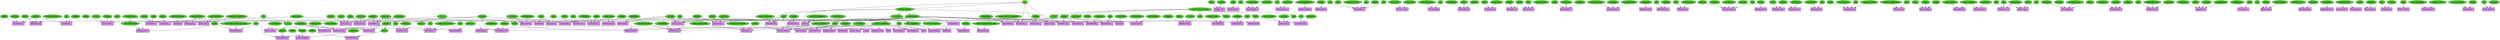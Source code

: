 digraph bookmarks {
latex [shape=ellipse label="latex" style=filled fillcolor="0.3 0.8 0.8" fontname="bold"];
159 [shape=box label="JelteF/PyLaTeX" URL="https://github.com/JelteF/PyLaTeX/tree/master" style=filled fillcolor="0.8 0.4 0.9"];
latex -> 159;
447 [shape=box label="LaTeX Resume..." URL="https://latexresu.me/" style=filled fillcolor="0.8 0.4 0.9"];
latex -> 447;
python [shape=ellipse label="python" style=filled fillcolor="0.3 0.8 0.8" fontname="bold"];
python -> 159;
245 [shape=box label="A Dramatic T..." URL="https://dansaber.wordpress.com/2016/10/02/a-dramatic-tour-through-pythons-data-visualization-landscape-including-ggplot-and-altair/" style=filled fillcolor="0.8 0.4 0.9"];
python -> 245;
373 [shape=box label="How to recov..." URL="https://gist.github.com/simonw/8aa492e59265c1a021f5c5618f9e6b12" style=filled fillcolor="0.8 0.4 0.9"];
python -> 373;
426 [shape=box label="Data Science..." URL="https://medium.com/@RobSm/data-science-deep-learning-in-python-614c1be26bbf" style=filled fillcolor="0.8 0.4 0.9"];
python -> 426;
429 [shape=box label="Machine Lear..." URL="https://www.springboard.com/learning-paths/machine-learning-python/" style=filled fillcolor="0.8 0.4 0.9"];
python -> 429;
1271 [shape=box label="Exploring Se..." URL="https://blog.codeship.com/exploring-security-metrics-and-error-handling-with-grpc-in-python/" style=filled fillcolor="0.8 0.4 0.9"];
python -> 1271;
filter [shape=ellipse label="filter" style=filled fillcolor="0.3 0.8 0.8" fontname="bold"];
196 [shape=box label="GitHub - rla..." URL="https://github.com/rlabbe/Kalman-and-Bayesian-Filters-in-Python" style=filled fillcolor="0.8 0.4 0.9"];
filter -> 196;
kalman [shape=ellipse label="kalman" style=filled fillcolor="0.3 0.8 0.8" fontname="bold"];
kalman -> 196;
deep_learning [shape=ellipse label="deep learning" style=filled fillcolor="0.3 0.8 0.8" fontname="bold"];
201 [shape=box label="OpenFace" URL="https://cmusatyalab.github.io/openface/" style=filled fillcolor="0.8 0.4 0.9"];
deep_learning -> 201;
303 [shape=box label="Universe" URL="https://openai.com/blog/universe/" style=filled fillcolor="0.8 0.4 0.9"];
deep_learning -> 303;
344 [shape=box label="cs231n/cs231..." URL="https://github.com/cs231n/cs231n.github.io" style=filled fillcolor="0.8 0.4 0.9"];
deep_learning -> 344;
354 [shape=box label="Yes you shou..." URL="https://medium.com/@karpathy/yes-you-should-understand-backprop-e2f06eab496b#.9o1sge5qt" style=filled fillcolor="0.8 0.4 0.9"];
deep_learning -> 354;
369 [shape=box label="mozilla/Deep..." URL="https://github.com/mozilla/DeepSpeech/" style=filled fillcolor="0.8 0.4 0.9"];
deep_learning -> 369;
deep_learning -> 426;
deep_learning -> 429;
547 [shape=box label="ConvNetJS de..." URL="http://cs.stanford.edu/people/karpathy/convnetjs/demo/classify2d.html" style=filled fillcolor="0.8 0.4 0.9"];
deep_learning -> 547;
556 [shape=box label="Which GPU(s)..." URL="http://timdettmers.com/2017/04/09/which-gpu-for-deep-learning/" style=filled fillcolor="0.8 0.4 0.9"];
deep_learning -> 556;
647 [shape=box label="Index | Adri..." URL="https://www.adrianbulat.com/" style=filled fillcolor="0.8 0.4 0.9"];
deep_learning -> 647;
949 [shape=box label="sachinruk/de..." URL="https://github.com/sachinruk/deepschool.io" style=filled fillcolor="0.8 0.4 0.9"];
deep_learning -> 949;
1041 [shape=box label="A Neural Net..." URL="http://playground.tensorflow.org/#activation=relu&batchSize=10&dataset=spiral&regDataset=reg-plane&learningRate=0.03&regularizationRate=0&noise=0&networkShape=4,4,4,4,4,2&seed=0.08911&showTestData=false&discretize=false&percTrainData=50&x=true&y=true&xTimesY=false&xSquared=false&ySquared=false&cosX=false&sinX=false&cosY=false&sinY=false&collectStats=false&problem=classification&initZero=false&hideText=false" style=filled fillcolor="0.8 0.4 0.9"];
deep_learning -> 1041;
1266 [shape=box label="RI Seminar: ..." URL="https://www.youtube.com/watch?v=D-o6c9ti9RE&feature=youtu.be" style=filled fillcolor="0.8 0.4 0.9"];
deep_learning -> 1266;
1306 [shape=box label="Lessons from..." URL="http://www.argmin.net/2018/01/25/optics/" style=filled fillcolor="0.8 0.4 0.9"];
deep_learning -> 1306;
1315 [shape=box label="Deeplab Imag..." URL="https://sthalles.github.io/deep_segmentation_network/" style=filled fillcolor="0.8 0.4 0.9"];
deep_learning -> 1315;
1320 [shape=box label="http://parrt..." URL="http://parrt.cs.usfca.edu/doc/matrix-calculus/index.html" style=filled fillcolor="0.8 0.4 0.9"];
deep_learning -> 1320;
2226 [shape=box label="The Building..." URL="https://distill.pub/2018/building-blocks/" style=filled fillcolor="0.8 0.4 0.9"];
deep_learning -> 2226;
face_recognition [shape=ellipse label="face recognition" style=filled fillcolor="0.3 0.8 0.8" fontname="bold"];
face_recognition -> 201;
545 [shape=box label="Regressing R..." URL="http://www.openu.ac.il/home/hassner/projects/CNN3DMM/" style=filled fillcolor="0.8 0.4 0.9"];
face_recognition -> 545;
speech_recognition [shape=ellipse label="speech recognition" style=filled fillcolor="0.3 0.8 0.8" fontname="bold"];
213 [shape=box label="Vaani -- Moz..." URL="http://vaani.io/blog.html" style=filled fillcolor="0.8 0.4 0.9"];
speech_recognition -> 213;
speech_recognition -> 213;
218 [shape=box label="Kaldi" URL="https://github.com/kaldi-asr" style=filled fillcolor="0.8 0.4 0.9"];
speech_recognition -> 218;
220 [shape=box label="Lucida" URL="http://lucida.ai/" style=filled fillcolor="0.8 0.4 0.9"];
speech_recognition -> 220;
222 [shape=box label="OpenSTT | An..." URL="https://openstt.org/" style=filled fillcolor="0.8 0.4 0.9"];
speech_recognition -> 222;
231 [shape=box label="Ask Slashdot..." URL="https://news.slashdot.org/story/16/09/25/1735245/ask-slashdot-whos-building-the-open-source-version-of-siri" style=filled fillcolor="0.8 0.4 0.9"];
speech_recognition -> 231;
233 [shape=box label="Bavieca.org" URL="http://www.bavieca.org/" style=filled fillcolor="0.8 0.4 0.9"];
speech_recognition -> 233;
261 [shape=box label="kendricktan/..." URL="https://github.com/kendricktan/laice" style=filled fillcolor="0.8 0.4 0.9"];
speech_recognition -> 261;
speech_recognition -> 369;
speech_recognition -> 369;
422 [shape=box label="Voice" URL="https://aiyprojects.withgoogle.com/voice/" style=filled fillcolor="0.8 0.4 0.9"];
speech_recognition -> 422;
994 [shape=box label="Speech recog..." URL="https://sites.google.com/site/dpovey/kaldi-lectures" style=filled fillcolor="0.8 0.4 0.9"];
speech_recognition -> 994;
1550 [shape=box label="TUTORIAL : H..." URL="https://discourse.mozilla.org/t/tutorial-how-i-trained-a-specific-french-model-to-control-my-robot/22830" style=filled fillcolor="0.8 0.4 0.9"];
speech_recognition -> 1550;
image_captionning [shape=ellipse label="image captionning" style=filled fillcolor="0.3 0.8 0.8" fontname="bold"];
224 [shape=box label="Research Blo..." URL="https://research.googleblog.com/2016/09/show-and-tell-image-captioning-open.html" style=filled fillcolor="0.8 0.4 0.9"];
image_captionning -> 224;
machine_learning [shape=ellipse label="machine learning" style=filled fillcolor="0.3 0.8 0.8" fontname="bold"];
machine_learning -> 224;
machine_learning -> 429;
anns [shape=ellipse label="anns" style=filled fillcolor="0.3 0.8 0.8" fontname="bold"];
anns -> 224;
336 [shape=box label="AI Makes 3D ..." URL="https://www.youtube.com/watch?v=HO1LYJb818Q" style=filled fillcolor="0.8 0.4 0.9"];
anns -> 336;
anns -> 344;
anns -> 354;
408 [shape=box label="Deep neural ..." URL="http://www.evolvingai.org/fooling" style=filled fillcolor="0.8 0.4 0.9"];
anns -> 408;
414 [shape=box label="Magic AI: th..." URL="http://www.theverge.com/2017/4/12/15271874/ai-adversarial-images-fooling-attacks-artificial-intelligence" style=filled fillcolor="0.8 0.4 0.9"];
anns -> 414;
418 [shape=box label="The Neural N..." URL="http://www.asimovinstitute.org/neural-network-zoo/" style=filled fillcolor="0.8 0.4 0.9"];
anns -> 418;
1136 [shape=box label="CS231n Convo..." URL="http://cs231n.github.io/convolutional-networks/" style=filled fillcolor="0.8 0.4 0.9"];
anns -> 1136;
1144 [shape=box label="Short histor..." URL="https://nicolovaligi.com/history-inception-deep-learning-architecture.html" style=filled fillcolor="0.8 0.4 0.9"];
anns -> 1144;
slam [shape=ellipse label="slam" style=filled fillcolor="0.3 0.8 0.8" fontname="bold"];
235 [shape=box label="googlecartog..." URL="https://github.com/googlecartographer/cartographer" style=filled fillcolor="0.8 0.4 0.9"];
slam -> 235;
glsl [shape=ellipse label="glsl" style=filled fillcolor="0.3 0.8 0.8" fontname="bold"];
238 [shape=box label="Raymarching ..." URL="http://flafla2.github.io/2016/10/01/raymarching.html" style=filled fillcolor="0.8 0.4 0.9"];
glsl -> 238;
raymarching [shape=ellipse label="raymarching" style=filled fillcolor="0.3 0.8 0.8" fontname="bold"];
raymarching -> 238;
raytracing [shape=ellipse label="raytracing" style=filled fillcolor="0.3 0.8 0.8" fontname="bold"];
raytracing -> 238;
graph_ [shape=ellipse label="graph " style=filled fillcolor="0.3 0.8 0.8" fontname="bold"];
graph_ -> 245;
plotting [shape=ellipse label="plotting" style=filled fillcolor="0.3 0.8 0.8" fontname="bold"];
plotting -> 245;
statistics [shape=ellipse label="statistics" style=filled fillcolor="0.3 0.8 0.8" fontname="bold"];
statistics -> 245;
1044 [shape=box label="thinkbayes.pdf" URL="http://www.greenteapress.com/thinkbayes/thinkbayes.pdf" style=filled fillcolor="0.8 0.4 0.9"];
statistics -> 1044;
1091 [shape=box label="Participant ..." URL="https://webgate.ec.europa.eu/dashboard/sense/app/e02e4fad-3333-421f-a12a-874ac2d9f0db/sheet/941d3afe-da24-4c2e-99eb-b7fcbd8529ee/state/analysis" style=filled fillcolor="0.8 0.4 0.9"];
statistics -> 1091;
_3d [shape=ellipse label=" 3d" style=filled fillcolor="0.3 0.8 0.8" fontname="bold"];
254 [shape=box label="VisualSFM : ..." URL="http://ccwu.me/vsfm/" style=filled fillcolor="0.8 0.4 0.9"];
_3d -> 254;
461 [shape=box label="SaschaWillem..." URL="https://github.com/SaschaWillems/Vulkan" style=filled fillcolor="0.8 0.4 0.9"];
_3d -> 461;
663 [shape=box label="Home · s-leg..." URL="https://github.com/s-leger/archipack/wiki" style=filled fillcolor="0.8 0.4 0.9"];
_3d -> 663;
photos [shape=ellipse label="photos" style=filled fillcolor="0.3 0.8 0.8" fontname="bold"];
photos -> 254;
reconstruction [shape=ellipse label="reconstruction" style=filled fillcolor="0.3 0.8 0.8" fontname="bold"];
reconstruction -> 254;
383 [shape=box label="mdfirman/vox..." URL="https://github.com/mdfirman/voxlets" style=filled fillcolor="0.8 0.4 0.9"];
reconstruction -> 383;
open_source [shape=ellipse label="open source" style=filled fillcolor="0.3 0.8 0.8" fontname="bold"];
open_source -> 261;
1165 [shape=box label="glimpse-proj..." URL="https://github.com/glimpse-project/glimpse" style=filled fillcolor="0.8 0.4 0.9"];
open_source -> 1165;
c_to_rust [shape=ellipse label="c to rust" style=filled fillcolor="0.3 0.8 0.8" fontname="bold"];
265 [shape=box label="Federico Men..." URL="https://people.gnome.org/~federico/news-2016-10.html#28" style=filled fillcolor="0.8 0.4 0.9"];
c_to_rust -> 265;
examples [shape=ellipse label="examples" style=filled fillcolor="0.3 0.8 0.8" fontname="bold"];
examples -> 265;
gnome [shape=ellipse label="gnome" style=filled fillcolor="0.3 0.8 0.8" fontname="bold"];
gnome -> 265;
rust [shape=ellipse label="rust" style=filled fillcolor="0.3 0.8 0.8" fontname="bold"];
rust -> 265;
bt [shape=ellipse label="bt" style=filled fillcolor="0.3 0.8 0.8" fontname="bold"];
274 [shape=box label="BTW Performa..." URL="http://www.speedtest.btwholesale.com/?" style=filled fillcolor="0.8 0.4 0.9"];
bt -> 274;
speed_test [shape=ellipse label="speed test" style=filled fillcolor="0.3 0.8 0.8" fontname="bold"];
speed_test -> 274;
algorithms [shape=ellipse label="algorithms" style=filled fillcolor="0.3 0.8 0.8" fontname="bold"];
279 [shape=box label="Jeff Erickso..." URL="http://jeffe.cs.illinois.edu/teaching/algorithms/" style=filled fillcolor="0.8 0.4 0.9"];
algorithms -> 279;
teaching [shape=ellipse label="teaching" style=filled fillcolor="0.3 0.8 0.8" fontname="bold"];
teaching -> 279;
teaching -> 344;
teaching -> 344;
teaching -> 994;
teaching -> 1136;
path_simplification [shape=ellipse label="path simplification" style=filled fillcolor="0.3 0.8 0.8" fontname="bold"];
284 [shape=box label="Ramer–Dougla..." URL="https://en.wikipedia.org/wiki/Ramer%E2%80%93Douglas%E2%80%93Peucker_algorithm" style=filled fillcolor="0.8 0.4 0.9"];
path_simplification -> 284;
phising [shape=ellipse label="phising" style=filled fillcolor="0.3 0.8 0.8" fontname="bold"];
288 [shape=box label="Getting Phis..." URL="http://blog.greggman.com/blog/getting-phished/#more-3076" style=filled fillcolor="0.8 0.4 0.9"];
phising -> 288;
_3d_tracking [shape=ellipse label=" 3d tracking" style=filled fillcolor="0.3 0.8 0.8" fontname="bold"];
291 [shape=box label="Choi: RGB-D ..." URL="https://scholar.google.com/scholar?as_ylo=2015&hl=fr&as_sdt=2005&sciodt=0,5&cites=16760871610422297851&scipsc=" style=filled fillcolor="0.8 0.4 0.9"];
_3d_tracking -> 291;
object_recognition [shape=ellipse label="object recognition" style=filled fillcolor="0.3 0.8 0.8" fontname="bold"];
object_recognition -> 291;
object_recognition -> 336;
1274 [shape=box label="Interactive ..." URL="http://ieeexplore.ieee.org/abstract/document/8007233/" style=filled fillcolor="0.8 0.4 0.9"];
object_recognition -> 1274;
design [shape=ellipse label="design" style=filled fillcolor="0.3 0.8 0.8" fontname="bold"];
296 [shape=box label="OpenGL Rende..." URL="https://nlguillemot.wordpress.com/2016/11/18/opengl-renderer-design/" style=filled fillcolor="0.8 0.4 0.9"];
design -> 296;
opengl [shape=ellipse label="opengl" style=filled fillcolor="0.3 0.8 0.8" fontname="bold"];
opengl -> 296;
rendering [shape=ellipse label="rendering" style=filled fillcolor="0.3 0.8 0.8" fontname="bold"];
rendering -> 296;
artificial_intelligence [shape=ellipse label="artificial intelligence" style=filled fillcolor="0.3 0.8 0.8" fontname="bold"];
artificial_intelligence -> 303;
crowd_sourced [shape=ellipse label="crowd sourced" style=filled fillcolor="0.3 0.8 0.8" fontname="bold"];
crowd_sourced -> 303;
ai [shape=ellipse label="ai" style=filled fillcolor="0.3 0.8 0.8" fontname="bold"];
ai -> 303;
ai -> 408;
ai -> 414;
ai -> 1266;
and [shape=ellipse label="and" style=filled fillcolor="0.3 0.8 0.8" fontname="bold"];
312 [shape=box label="Inside the 7..." URL="http://www.righto.com/2017/01/die-photos-and-reverse-engineering.html" style=filled fillcolor="0.8 0.4 0.9"];
and -> 312;
gates [shape=ellipse label="gates" style=filled fillcolor="0.3 0.8 0.8" fontname="bold"];
gates -> 312;
integrated_circuit [shape=ellipse label="integrated circuit" style=filled fillcolor="0.3 0.8 0.8" fontname="bold"];
integrated_circuit -> 312;
nor [shape=ellipse label="nor" style=filled fillcolor="0.3 0.8 0.8" fontname="bold"];
nor -> 312;
silicon [shape=ellipse label="silicon" style=filled fillcolor="0.3 0.8 0.8" fontname="bold"];
silicon -> 312;
xor [shape=ellipse label="xor" style=filled fillcolor="0.3 0.8 0.8" fontname="bold"];
xor -> 312;
Heriot_Watt [shape=ellipse label="Heriot Watt" style=filled fillcolor="0.3 0.8 0.8" fontname="bold"];
326 [shape=box label="Faculty — Ro..." URL="http://www.macs.hw.ac.uk/RoboticsLab/about-us/faculty" style=filled fillcolor="0.8 0.4 0.9"];
Heriot_Watt -> 326;
robotics_lab [shape=ellipse label="robotics lab" style=filled fillcolor="0.3 0.8 0.8" fontname="bold"];
robotics_lab -> 326;
operating_system [shape=ellipse label="operating system" style=filled fillcolor="0.3 0.8 0.8" fontname="bold"];
331 [shape=box label="os01 by tuhdo" URL="https://tuhdo.github.io/os01/" style=filled fillcolor="0.8 0.4 0.9"];
operating_system -> 331;
os [shape=ellipse label="os" style=filled fillcolor="0.3 0.8 0.8" fontname="bold"];
os -> 331;
_3d_modelling [shape=ellipse label=" 3d modelling" style=filled fillcolor="0.3 0.8 0.8" fontname="bold"];
_3d_modelling -> 336;
adversial_network [shape=ellipse label="adversial network" style=filled fillcolor="0.3 0.8 0.8" fontname="bold"];
adversial_network -> 336;
mit [shape=ellipse label="mit" style=filled fillcolor="0.3 0.8 0.8" fontname="bold"];
mit -> 344;
sigmoid [shape=ellipse label="sigmoid" style=filled fillcolor="0.3 0.8 0.8" fontname="bold"];
sigmoid -> 344;
sigmoid -> 354;
arctan [shape=ellipse label="arctan" style=filled fillcolor="0.3 0.8 0.8" fontname="bold"];
arctan -> 354;
saturation [shape=ellipse label="saturation" style=filled fillcolor="0.3 0.8 0.8" fontname="bold"];
saturation -> 354;
localization [shape=ellipse label="localization" style=filled fillcolor="0.3 0.8 0.8" fontname="bold"];
362 [shape=box label="Falsehoods P..." URL="http://www.kalzumeus.com/2010/06/17/falsehoods-programmers-believe-about-names/" style=filled fillcolor="0.8 0.4 0.9"];
localization -> 362;
names [shape=ellipse label="names" style=filled fillcolor="0.3 0.8 0.8" fontname="bold"];
names -> 362;
unicode [shape=ellipse label="unicode" style=filled fillcolor="0.3 0.8 0.8" fontname="bold"];
unicode -> 362;
debug [shape=ellipse label="debug" style=filled fillcolor="0.3 0.8 0.8" fontname="bold"];
debug -> 373;
recover [shape=ellipse label="recover" style=filled fillcolor="0.3 0.8 0.8" fontname="bold"];
recover -> 373;
running [shape=ellipse label="running" style=filled fillcolor="0.3 0.8 0.8" fontname="bold"];
running -> 373;
shell [shape=ellipse label="shell" style=filled fillcolor="0.3 0.8 0.8" fontname="bold"];
shell -> 373;
_3d_reconstruction [shape=ellipse label=" 3d reconstruction" style=filled fillcolor="0.3 0.8 0.8" fontname="bold"];
_3d_reconstruction -> 383;
voxel [shape=ellipse label="voxel" style=filled fillcolor="0.3 0.8 0.8" fontname="bold"];
voxel -> 383;
1252 [shape=box label="SteveMacensk..." URL="https://github.com/SteveMacenski/spatio_temporal_voxel_layer" style=filled fillcolor="0.8 0.4 0.9"];
voxel -> 1252;
clock [shape=ellipse label="clock" style=filled fillcolor="0.3 0.8 0.8" fontname="bold"];
389 [shape=box label="Conway life ..." URL="https://copy.sh/life/?gist=f3413564b1fa9c69f2bad4b0400b8090&step=512" style=filled fillcolor="0.8 0.4 0.9"];
clock -> 389;
game_of_life [shape=ellipse label="game of life" style=filled fillcolor="0.3 0.8 0.8" fontname="bold"];
game_of_life -> 389;
blender [shape=ellipse label="blender" style=filled fillcolor="0.3 0.8 0.8" fontname="bold"];
394 [shape=box label="Isometric 3D..." URL="https://www.blendernation.com/2017/03/20/isometric-3d-game-tiles-tutorial/" style=filled fillcolor="0.8 0.4 0.9"];
blender -> 394;
477 [shape=box label="Introduction..." URL="https://www.youtube.com/watch?list=PLLS6dnaeZi7Expkun_onVIsTkAKriyYLa&v=iYPeNHACn7o" style=filled fillcolor="0.8 0.4 0.9"];
blender -> 477;
blender -> 663;
1184 [shape=box label="blenderKeybo..." URL="http://www.mrdeyo.com/wp-content/uploads/2013/09/blenderKeyboardShortcuts.png" style=filled fillcolor="0.8 0.4 0.9"];
blender -> 1184;
1563 [shape=box label="Model and 3D..." URL="https://www.blendernation.com/?p=78680" style=filled fillcolor="0.8 0.4 0.9"];
blender -> 1563;
isometric [shape=ellipse label="isometric" style=filled fillcolor="0.3 0.8 0.8" fontname="bold"];
isometric -> 394;
npr [shape=ellipse label="npr" style=filled fillcolor="0.3 0.8 0.8" fontname="bold"];
npr -> 394;
tutorial [shape=ellipse label="tutorial" style=filled fillcolor="0.3 0.8 0.8" fontname="bold"];
tutorial -> 394;
tutorial -> 949;
983 [shape=box label="Linux device..." URL="https://linux-kernel-labs.github.io/" style=filled fillcolor="0.8 0.4 0.9"];
tutorial -> 983;
tutorial -> 1320;
tutorial -> 1550;
alcohol [shape=ellipse label="alcohol" style=filled fillcolor="0.3 0.8 0.8" fontname="bold"];
403 [shape=box label="Alcohol Is G..." URL="https://science.slashdot.org/story/17/03/24/156229/alcohol-is-good-for-your-heart----most-of-the-time" style=filled fillcolor="0.8 0.4 0.9"];
alcohol -> 403;
health [shape=ellipse label="health" style=filled fillcolor="0.3 0.8 0.8" fontname="bold"];
health -> 403;
1285 [shape=box label="'Ultra-proce..." URL="https://www.theguardian.com/science/2018/feb/02/ultra-processed-products-now-half-of-all-uk-family-food-purchases" style=filled fillcolor="0.8 0.4 0.9"];
health -> 1285;
fooling [shape=ellipse label="fooling" style=filled fillcolor="0.3 0.8 0.8" fontname="bold"];
fooling -> 408;
fooling -> 414;
typology [shape=ellipse label="typology" style=filled fillcolor="0.3 0.8 0.8" fontname="bold"];
typology -> 418;
DIY [shape=ellipse label="DIY" style=filled fillcolor="0.3 0.8 0.8" fontname="bold"];
DIY -> 422;
demo [shape=ellipse label="demo" style=filled fillcolor="0.3 0.8 0.8" fontname="bold"];
433 [shape=box label="How a 64k in..." URL="http://www.lofibucket.com/articles/64k_intro.html" style=filled fillcolor="0.8 0.4 0.9"];
demo -> 433;
demoscene [shape=ellipse label="demoscene" style=filled fillcolor="0.3 0.8 0.8" fontname="bold"];
demoscene -> 433;
making_of [shape=ellipse label="making of" style=filled fillcolor="0.3 0.8 0.8" fontname="bold"];
making_of -> 433;
article_generator [shape=ellipse label="article generator" style=filled fillcolor="0.3 0.8 0.8" fontname="bold"];
440 [shape=box label="Communicatio..." URL="http://www.elsewhere.org/journal/pomo/" style=filled fillcolor="0.8 0.4 0.9"];
article_generator -> 440;
generation [shape=ellipse label="generation" style=filled fillcolor="0.3 0.8 0.8" fontname="bold"];
generation -> 440;
postmodernism [shape=ellipse label="postmodernism" style=filled fillcolor="0.3 0.8 0.8" fontname="bold"];
postmodernism -> 440;
CV [shape=ellipse label="CV" style=filled fillcolor="0.3 0.8 0.8" fontname="bold"];
CV -> 447;
generator [shape=ellipse label="generator" style=filled fillcolor="0.3 0.8 0.8" fontname="bold"];
generator -> 447;
cpp [shape=ellipse label="cpp" style=filled fillcolor="0.3 0.8 0.8" fontname="bold"];
454 [shape=box label="Float or dou..." URL="http://www.ilikebigbits.com/blog/2017/6/1/float-or-double" style=filled fillcolor="0.8 0.4 0.9"];
cpp -> 454;
float_or_double [shape=ellipse label="float or double" style=filled fillcolor="0.3 0.8 0.8" fontname="bold"];
float_or_double -> 454;
precision [shape=ellipse label="precision" style=filled fillcolor="0.3 0.8 0.8" fontname="bold"];
precision -> 454;
demos [shape=ellipse label="demos" style=filled fillcolor="0.3 0.8 0.8" fontname="bold"];
demos -> 461;
1324 [shape=box label="30+ Must-See..." URL="http://www.creativeshrimp.com/30-blender-eevee-demos.html" style=filled fillcolor="0.8 0.4 0.9"];
demos -> 1324;
vulkan [shape=ellipse label="vulkan" style=filled fillcolor="0.3 0.8 0.8" fontname="bold"];
vulkan -> 461;
thingiverse [shape=ellipse label="thingiverse" style=filled fillcolor="0.3 0.8 0.8" fontname="bold"];
467 [shape=box label="Modular Cast..." URL="https://www.thingiverse.com/thing:1930665" style=filled fillcolor="0.8 0.4 0.9"];
thingiverse -> 467;
openni [shape=ellipse label="openni" style=filled fillcolor="0.3 0.8 0.8" fontname="bold"];
470 [shape=box label="3D skeleton-..." URL="http://www.sciencedirect.com/science/article/pii/S0031320315004392" style=filled fillcolor="0.8 0.4 0.9"];
openni -> 470;
rgbd [shape=ellipse label="rgbd" style=filled fillcolor="0.3 0.8 0.8" fontname="bold"];
rgbd -> 470;
skeleton_tracking [shape=ellipse label="skeleton tracking" style=filled fillcolor="0.3 0.8 0.8" fontname="bold"];
skeleton_tracking -> 470;
skeleton_tracking -> 1165;
1568 [shape=box label="DensePose" URL="http://densepose.org/" style=filled fillcolor="0.8 0.4 0.9"];
skeleton_tracking -> 1568;
video_editing [shape=ellipse label="video editing" style=filled fillcolor="0.3 0.8 0.8" fontname="bold"];
video_editing -> 477;
_3d_printing [shape=ellipse label=" 3d printing" style=filled fillcolor="0.3 0.8 0.8" fontname="bold"];
481 [shape=box label="RC Speed Tan..." URL="https://www.thingiverse.com/thing:2024364" style=filled fillcolor="0.8 0.4 0.9"];
_3d_printing -> 481;
1194 [shape=box label="Pen Plotter ..." URL="https://mattdesl.svbtle.com/pen-plotter-1" style=filled fillcolor="0.8 0.4 0.9"];
_3d_printing -> 1194;
_3d_printing -> 1563;
hri [shape=ellipse label="hri" style=filled fillcolor="0.3 0.8 0.8" fontname="bold"];
526 [shape=box label="SPILLIKIN on..." URL="https://vimeo.com/222759431" style=filled fillcolor="0.8 0.4 0.9"];
hri -> 526;
spillikin [shape=ellipse label="spillikin" style=filled fillcolor="0.3 0.8 0.8" fontname="bold"];
spillikin -> 526;
face [shape=ellipse label="face" style=filled fillcolor="0.3 0.8 0.8" fontname="bold"];
540 [shape=box label="Effective Fa..." URL="http://www.openu.ac.il/home/hassner/projects/frontalize/" style=filled fillcolor="0.8 0.4 0.9"];
face -> 540;
frontalization [shape=ellipse label="frontalization" style=filled fillcolor="0.3 0.8 0.8" fontname="bold"];
frontalization -> 540;
interactive [shape=ellipse label="interactive" style=filled fillcolor="0.3 0.8 0.8" fontname="bold"];
interactive -> 547;
1033 [shape=box label="Field Play" URL="https://anvaka.github.io/fieldplay/#?dt=0.01&fo=0.998&dp=0.009&cm=2&cx=-1.2268499999999998&cy=-0.3478&w=8.5397&h=8.5397&code=v.x%20%3D%20p.y%3B%0Av.y%20%3D%20sin%28p.y%29%3B%0A%20%20" style=filled fillcolor="0.8 0.4 0.9"];
interactive -> 1033;
javascript [shape=ellipse label="javascript" style=filled fillcolor="0.3 0.8 0.8" fontname="bold"];
javascript -> 547;
gpu [shape=ellipse label="gpu" style=filled fillcolor="0.3 0.8 0.8" fontname="bold"];
gpu -> 556;
gpu -> 1033;
nvidia [shape=ellipse label="nvidia" style=filled fillcolor="0.3 0.8 0.8" fontname="bold"];
nvidia -> 556;
analysis [shape=ellipse label="analysis" style=filled fillcolor="0.3 0.8 0.8" fontname="bold"];
565 [shape=box label="Why PS4 down..." URL="https://www.snellman.net/blog/archive/2017-08-19-slow-ps4-downloads/" style=filled fillcolor="0.8 0.4 0.9"];
analysis -> 565;
bandwith [shape=ellipse label="bandwith" style=filled fillcolor="0.3 0.8 0.8" fontname="bold"];
bandwith -> 565;
investigation [shape=ellipse label="investigation" style=filled fillcolor="0.3 0.8 0.8" fontname="bold"];
investigation -> 565;
network [shape=ellipse label="network" style=filled fillcolor="0.3 0.8 0.8" fontname="bold"];
network -> 565;
tcp [shape=ellipse label="tcp" style=filled fillcolor="0.3 0.8 0.8" fontname="bold"];
tcp -> 565;
brexit [shape=ellipse label="brexit" style=filled fillcolor="0.3 0.8 0.8" fontname="bold"];
582 [shape=box label="Négociations..." URL="http://www.voxeurop.eu/fr/2017/n-gociations-sur-le-brexit-5121320?xtor=RSS-9" style=filled fillcolor="0.8 0.4 0.9"];
brexit -> 582;
graphics [shape=ellipse label="graphics" style=filled fillcolor="0.3 0.8 0.8" fontname="bold"];
585 [shape=box label="BetterOS.org..." URL="http://betteros.org/tut/graphics1.php" style=filled fillcolor="0.8 0.4 0.9"];
graphics -> 585;
1122 [shape=box label="Psychology v..." URL="http://scattered-thoughts.net/blog/2017/12/11/psychology-vs-the-graphics-pipeline/" style=filled fillcolor="0.8 0.4 0.9"];
graphics -> 1122;
linux [shape=ellipse label="linux" style=filled fillcolor="0.3 0.8 0.8" fontname="bold"];
linux -> 585;
linux -> 983;
1223 [shape=box label="How to sleep..." URL="https://idea.popcount.org/2013-07-19-how-to-sleep-a-million-years/" style=filled fillcolor="0.8 0.4 0.9"];
linux -> 1223;
low_level [shape=ellipse label="low level" style=filled fillcolor="0.3 0.8 0.8" fontname="bold"];
low_level -> 585;
map [shape=ellipse label="map" style=filled fillcolor="0.3 0.8 0.8" fontname="bold"];
595 [shape=box label="How Far Can ..." URL="https://www.freemaptools.com/how-far-can-i-travel.htm" style=filled fillcolor="0.8 0.4 0.9"];
map -> 595;
1110 [shape=box label="Google Maps’..." URL="https://www.justinobeirne.com/google-maps-moat" style=filled fillcolor="0.8 0.4 0.9"];
map -> 1110;
time [shape=ellipse label="time" style=filled fillcolor="0.3 0.8 0.8" fontname="bold"];
time -> 595;
time -> 1223;
travel [shape=ellipse label="travel" style=filled fillcolor="0.3 0.8 0.8" fontname="bold"];
travel -> 595;
arduino [shape=ellipse label="arduino" style=filled fillcolor="0.3 0.8 0.8" fontname="bold"];
611 [shape=box label="MAX009 - Ard..." URL="https://create.arduino.cc/projecthub/benoitdr/max009-7888a4?ref=tag&ref_id=robot&offset=12" style=filled fillcolor="0.8 0.4 0.9"];
arduino -> 611;
1594 [shape=box label="Arduino Low ..." URL="http://www.home-automation-community.com/arduino-low-power-how-to-run-atmega328p-for-a-year-on-coin-cell-battery/" style=filled fillcolor="0.8 0.4 0.9"];
arduino -> 1594;
robot [shape=ellipse label="robot" style=filled fillcolor="0.3 0.8 0.8" fontname="bold"];
robot -> 611;
head_pose_estimation [shape=ellipse label="head pose estimation" style=filled fillcolor="0.3 0.8 0.8" fontname="bold"];
head_pose_estimation -> 647;
pose_estimation [shape=ellipse label="pose estimation" style=filled fillcolor="0.3 0.8 0.8" fontname="bold"];
pose_estimation -> 647;
pose_estimation -> 1568;
architecture [shape=ellipse label="architecture" style=filled fillcolor="0.3 0.8 0.8" fontname="bold"];
architecture -> 663;
raspberrypi [shape=ellipse label="raspberrypi" style=filled fillcolor="0.3 0.8 0.8" fontname="bold"];
656 [shape=box label="quick and ch..." URL="http://bsd.ee/~hadara/blog/?p=1017" style=filled fillcolor="0.8 0.4 0.9"];
raspberrypi -> 656;
rfid [shape=ellipse label="rfid" style=filled fillcolor="0.3 0.8 0.8" fontname="bold"];
rfid -> 656;
audio [shape=ellipse label="audio" style=filled fillcolor="0.3 0.8 0.8" fontname="bold"];
954 [shape=box label="GameDev.net ..." URL="http://archive.gamedev.net/archive/reference/programming/features/beatdetection/" style=filled fillcolor="0.8 0.4 0.9"];
audio -> 954;
beat_detection [shape=ellipse label="beat detection" style=filled fillcolor="0.3 0.8 0.8" fontname="bold"];
beat_detection -> 954;
dsp [shape=ellipse label="dsp" style=filled fillcolor="0.3 0.8 0.8" fontname="bold"];
dsp -> 954;
signal_processing [shape=ellipse label="signal processing" style=filled fillcolor="0.3 0.8 0.8" fontname="bold"];
signal_processing -> 954;
cmake [shape=ellipse label="cmake" style=filled fillcolor="0.3 0.8 0.8" fontname="bold"];
1012 [shape=box label="The Ultimate..." URL="https://rix0r.nl/blog/2015/08/13/cmake-guide/" style=filled fillcolor="0.8 0.4 0.9"];
cmake -> 1012;
modern_cmake [shape=ellipse label="modern cmake" style=filled fillcolor="0.3 0.8 0.8" fontname="bold"];
modern_cmake -> 1012;
software_engineering [shape=ellipse label="software engineering" style=filled fillcolor="0.3 0.8 0.8" fontname="bold"];
1019 [shape=box label="Basics of th..." URL="http://www.catb.org/esr/writings/taoup/html/ch01s06.html" style=filled fillcolor="0.8 0.4 0.9"];
software_engineering -> 1019;
unix [shape=ellipse label="unix" style=filled fillcolor="0.3 0.8 0.8" fontname="bold"];
unix -> 1019;
nema [shape=ellipse label="nema" style=filled fillcolor="0.3 0.8 0.8" fontname="bold"];
1002 [shape=box label="What is Step..." URL="https://www.applied-motion.com/news/2015/10/stacks-stacks" style=filled fillcolor="0.8 0.4 0.9"];
nema -> 1002;
stepper [shape=ellipse label="stepper" style=filled fillcolor="0.3 0.8 0.8" fontname="bold"];
stepper -> 1002;
torque [shape=ellipse label="torque" style=filled fillcolor="0.3 0.8 0.8" fontname="bold"];
torque -> 1002;
drivers [shape=ellipse label="drivers" style=filled fillcolor="0.3 0.8 0.8" fontname="bold"];
drivers -> 983;
howto [shape=ellipse label="howto" style=filled fillcolor="0.3 0.8 0.8" fontname="bold"];
howto -> 983;
vector_field [shape=ellipse label="vector field" style=filled fillcolor="0.3 0.8 0.8" fontname="bold"];
vector_field -> 1033;
math [shape=ellipse label="math" style=filled fillcolor="0.3 0.8 0.8" fontname="bold"];
979 [shape=box label="MathStudio" URL="http://mathstud.io/" style=filled fillcolor="0.8 0.4 0.9"];
math -> 979;
math -> 1320;
super_resolution [shape=ellipse label="super resolution" style=filled fillcolor="0.3 0.8 0.8" fontname="bold"];
1026 [shape=box label="YapengTian/S..." URL="https://github.com/YapengTian/Single-Image-Super-Resolution" style=filled fillcolor="0.8 0.4 0.9"];
super_resolution -> 1026;
1097 [shape=box label="DmitryUlyano..." URL="https://github.com/DmitryUlyanov/deep-image-prior" style=filled fillcolor="0.8 0.4 0.9"];
super_resolution -> 1097;
super_sampling [shape=ellipse label="super sampling" style=filled fillcolor="0.3 0.8 0.8" fontname="bold"];
super_sampling -> 1026;
kaldi [shape=ellipse label="kaldi" style=filled fillcolor="0.3 0.8 0.8" fontname="bold"];
kaldi -> 994;
bayes [shape=ellipse label="bayes" style=filled fillcolor="0.3 0.8 0.8" fontname="bold"];
bayes -> 1044;
bayesian_statistics [shape=ellipse label="bayesian statistics" style=filled fillcolor="0.3 0.8 0.8" fontname="bold"];
bayesian_statistics -> 1044;
optimization [shape=ellipse label="optimization" style=filled fillcolor="0.3 0.8 0.8" fontname="bold"];
1053 [shape=box label="pngquant — l..." URL="https://pngquant.org/#algorithm" style=filled fillcolor="0.8 0.4 0.9"];
optimization -> 1053;
1063 [shape=box label="gifski — hig..." URL="https://gif.ski/" style=filled fillcolor="0.8 0.4 0.9"];
optimization -> 1063;
png [shape=ellipse label="png" style=filled fillcolor="0.3 0.8 0.8" fontname="bold"];
png -> 1053;
size [shape=ellipse label="size" style=filled fillcolor="0.3 0.8 0.8" fontname="bold"];
size -> 1053;
size -> 1063;
gif [shape=ellipse label="gif" style=filled fillcolor="0.3 0.8 0.8" fontname="bold"];
gif -> 1063;
image [shape=ellipse label="image" style=filled fillcolor="0.3 0.8 0.8" fontname="bold"];
image -> 1063;
education [shape=ellipse label="education" style=filled fillcolor="0.3 0.8 0.8" fontname="bold"];
1074 [shape=box label="Learning The..." URL="http://hotel-project.eu/sites/default/files/Learning_Theory_v6_web/Learning%20Theory.html" style=filled fillcolor="0.8 0.4 0.9"];
education -> 1074;
learning [shape=ellipse label="learning" style=filled fillcolor="0.3 0.8 0.8" fontname="bold"];
learning -> 1074;
learning_theories [shape=ellipse label="learning theories" style=filled fillcolor="0.3 0.8 0.8" fontname="bold"];
learning_theories -> 1074;
theory [shape=ellipse label="theory" style=filled fillcolor="0.3 0.8 0.8" fontname="bold"];
theory -> 1074;
eu [shape=ellipse label="eu" style=filled fillcolor="0.3 0.8 0.8" fontname="bold"];
eu -> 1091;
funding [shape=ellipse label="funding" style=filled fillcolor="0.3 0.8 0.8" fontname="bold"];
funding -> 1091;
restoration [shape=ellipse label="restoration" style=filled fillcolor="0.3 0.8 0.8" fontname="bold"];
restoration -> 1097;
eu_proposal [shape=ellipse label="eu proposal" style=filled fillcolor="0.3 0.8 0.8" fontname="bold"];
1103 [shape=box label="Reference Do..." URL="http://ec.europa.eu/research/participants/portal/desktop/en/funding/reference_docs.html#h2020-call_ptef-pt-2018-20" style=filled fillcolor="0.8 0.4 0.9"];
eu_proposal -> 1103;
proposal [shape=ellipse label="proposal" style=filled fillcolor="0.3 0.8 0.8" fontname="bold"];
proposal -> 1103;
template [shape=ellipse label="template" style=filled fillcolor="0.3 0.8 0.8" fontname="bold"];
template -> 1103;
_3d_building [shape=ellipse label=" 3d building" style=filled fillcolor="0.3 0.8 0.8" fontname="bold"];
_3d_building -> 1110;
apple [shape=ellipse label="apple" style=filled fillcolor="0.3 0.8 0.8" fontname="bold"];
apple -> 1110;
google_maps [shape=ellipse label="google maps" style=filled fillcolor="0.3 0.8 0.8" fontname="bold"];
google_maps -> 1110;
1159 [shape=box label="Random Googl..." URL="http://www.shaunutter.com/coding/random-google-maps/" style=filled fillcolor="0.8 0.4 0.9"];
google_maps -> 1159;
framerate [shape=ellipse label="framerate" style=filled fillcolor="0.3 0.8 0.8" fontname="bold"];
framerate -> 1122;
psychology [shape=ellipse label="psychology" style=filled fillcolor="0.3 0.8 0.8" fontname="bold"];
psychology -> 1122;
action_recognition [shape=ellipse label="action recognition" style=filled fillcolor="0.3 0.8 0.8" fontname="bold"];
1131 [shape=box label="Rapid-Rich O..." URL="http://rose1.ntu.edu.sg/Datasets/actionRecognition.asp" style=filled fillcolor="0.8 0.4 0.9"];
action_recognition -> 1131;
dataset [shape=ellipse label="dataset" style=filled fillcolor="0.3 0.8 0.8" fontname="bold"];
dataset -> 1131;
1241 [shape=box label="The Stanford..." URL="https://rajpurkar.github.io/SQuAD-explorer/" style=filled fillcolor="0.8 0.4 0.9"];
dataset -> 1241;
cnns [shape=ellipse label="cnns" style=filled fillcolor="0.3 0.8 0.8" fontname="bold"];
cnns -> 1136;
cnns -> 1136;
cnns -> 1144;
cnns -> 1315;
inception [shape=ellipse label="inception" style=filled fillcolor="0.3 0.8 0.8" fontname="bold"];
inception -> 1144;
random [shape=ellipse label="random" style=filled fillcolor="0.3 0.8 0.8" fontname="bold"];
random -> 1159;
decision_forests [shape=ellipse label="decision forests" style=filled fillcolor="0.3 0.8 0.8" fontname="bold"];
decision_forests -> 1165;
boot [shape=ellipse label="boot" style=filled fillcolor="0.3 0.8 0.8" fontname="bold"];
1174 [shape=box label="Nibble Stew ..." URL="http://nibblestew.blogspot.co.uk/2017/12/creating-usb-image-that-boots-to-single.html" style=filled fillcolor="0.8 0.4 0.9"];
boot -> 1174;
lightweight_linux [shape=ellipse label="lightweight linux" style=filled fillcolor="0.3 0.8 0.8" fontname="bold"];
lightweight_linux -> 1174;
single_app [shape=ellipse label="single app" style=filled fillcolor="0.3 0.8 0.8" fontname="bold"];
single_app -> 1174;
shortcuts [shape=ellipse label="shortcuts" style=filled fillcolor="0.3 0.8 0.8" fontname="bold"];
shortcuts -> 1184;
_2d [shape=ellipse label=" 2d" style=filled fillcolor="0.3 0.8 0.8" fontname="bold"];
_2d -> 1194;
generative_drawings [shape=ellipse label="generative drawings" style=filled fillcolor="0.3 0.8 0.8" fontname="bold"];
generative_drawings -> 1194;
pen [shape=ellipse label="pen" style=filled fillcolor="0.3 0.8 0.8" fontname="bold"];
pen -> 1194;
plotter [shape=ellipse label="plotter" style=filled fillcolor="0.3 0.8 0.8" fontname="bold"];
plotter -> 1194;
compilation [shape=ellipse label="compilation" style=filled fillcolor="0.3 0.8 0.8" fontname="bold"];
1210 [shape=box label="graydon2 | \..." URL="https://graydon2.dreamwidth.org/253769.html" style=filled fillcolor="0.8 0.4 0.9"];
compilation -> 1210;
future [shape=ellipse label="future" style=filled fillcolor="0.3 0.8 0.8" fontname="bold"];
future -> 1210;
language [shape=ellipse label="language" style=filled fillcolor="0.3 0.8 0.8" fontname="bold"];
language -> 1210;
programming [shape=ellipse label="programming" style=filled fillcolor="0.3 0.8 0.8" fontname="bold"];
programming -> 1210;
accelerate [shape=ellipse label="accelerate" style=filled fillcolor="0.3 0.8 0.8" fontname="bold"];
accelerate -> 1223;
fluxcapacitor [shape=ellipse label="fluxcapacitor" style=filled fillcolor="0.3 0.8 0.8" fontname="bold"];
fluxcapacitor -> 1223;
configuration [shape=ellipse label="configuration" style=filled fillcolor="0.3 0.8 0.8" fontname="bold"];
1234 [shape=box label="Ted's Linux ..." URL="http://www.tedfelix.com/linux/linux-midi.html" style=filled fillcolor="0.8 0.4 0.9"];
configuration -> 1234;
midi [shape=ellipse label="midi" style=filled fillcolor="0.3 0.8 0.8" fontname="bold"];
midi -> 1234;
natural_language_processing [shape=ellipse label="natural language processing" style=filled fillcolor="0.3 0.8 0.8" fontname="bold"];
natural_language_processing -> 1241;
cad [shape=ellipse label="cad" style=filled fillcolor="0.3 0.8 0.8" fontname="bold"];
1245 [shape=box label="libfive::Home" URL="https://libfive.com/" style=filled fillcolor="0.8 0.4 0.9"];
cad -> 1245;
library [shape=ellipse label="library" style=filled fillcolor="0.3 0.8 0.8" fontname="bold"];
library -> 1245;
solid_modeling [shape=ellipse label="solid modeling" style=filled fillcolor="0.3 0.8 0.8" fontname="bold"];
solid_modeling -> 1245;
ros [shape=ellipse label="ros" style=filled fillcolor="0.3 0.8 0.8" fontname="bold"];
ros -> 1252;
spatio_temporal_data_structures [shape=ellipse label="spatio temporal data structures" style=filled fillcolor="0.3 0.8 0.8" fontname="bold"];
spatio_temporal_data_structures -> 1252;
affective_states [shape=ellipse label="affective states" style=filled fillcolor="0.3 0.8 0.8" fontname="bold"];
1261 [shape=box label="The Neuropsy..." URL="https://books.google.co.uk/books?hl=en&lr=&id=JA9nDAAAQBAJ&oi=fnd&pg=PA137&dq=emotions+model+review+Scherer+Component+Processing+Model&ots=UXtWa_0wt2&sig=5_2rqIFucMYCjyrXHjbHl5OpZPc#v=onepage&q=emotions%20model%20review%20Scherer%20Component%20Processing%20Model&f=false" style=filled fillcolor="0.8 0.4 0.9"];
affective_states -> 1261;
emotions [shape=ellipse label="emotions" style=filled fillcolor="0.3 0.8 0.8" fontname="bold"];
emotions -> 1261;
human_activity_recognition [shape=ellipse label="human activity recognition" style=filled fillcolor="0.3 0.8 0.8" fontname="bold"];
human_activity_recognition -> 1266;
grpc [shape=ellipse label="grpc" style=filled fillcolor="0.3 0.8 0.8" fontname="bold"];
grpc -> 1271;
profiling [shape=ellipse label="profiling" style=filled fillcolor="0.3 0.8 0.8" fontname="bold"];
profiling -> 1271;
object_segmentation [shape=ellipse label="object segmentation" style=filled fillcolor="0.3 0.8 0.8" fontname="bold"];
object_segmentation -> 1274;
interactive_perception [shape=ellipse label="interactive perception" style=filled fillcolor="0.3 0.8 0.8" fontname="bold"];
interactive_perception -> 1274;
review [shape=ellipse label="review" style=filled fillcolor="0.3 0.8 0.8" fontname="bold"];
review -> 1274;
framebuffer [shape=ellipse label="framebuffer" style=filled fillcolor="0.3 0.8 0.8" fontname="bold"];
1277 [shape=box label="Programming ..." URL="https://cmcenroe.me/2018/01/30/fbclock.html" style=filled fillcolor="0.8 0.4 0.9"];
framebuffer -> 1277;
constraint_solver [shape=ellipse label="constraint solver" style=filled fillcolor="0.3 0.8 0.8" fontname="bold"];
1280 [shape=box label="overconstrai..." URL="http://overconstrained.io/" style=filled fillcolor="0.8 0.4 0.9"];
constraint_solver -> 1280;
1283 [shape=box label="Auto Layout ..." URL="https://developer.apple.com/library/content/documentation/UserExperience/Conceptual/AutolayoutPG/VisualFormatLanguage.html" style=filled fillcolor="0.8 0.4 0.9"];
constraint_solver -> 1283;
food [shape=ellipse label="food" style=filled fillcolor="0.3 0.8 0.8" fontname="bold"];
food -> 1285;
processed_food [shape=ellipse label="processed food" style=filled fillcolor="0.3 0.8 0.8" fontname="bold"];
processed_food -> 1285;
exams [shape=ellipse label="exams" style=filled fillcolor="0.3 0.8 0.8" fontname="bold"];
1291 [shape=box label="Your results..." URL="https://www.plymouth.ac.uk/student-life/your-studies/essential-information/results-guidance-notes" style=filled fillcolor="0.8 0.4 0.9"];
exams -> 1291;
plymouth [shape=ellipse label="plymouth" style=filled fillcolor="0.3 0.8 0.8" fontname="bold"];
plymouth -> 1291;
formalization [shape=ellipse label="formalization" style=filled fillcolor="0.3 0.8 0.8" fontname="bold"];
formalization -> 1306;
mental_model [shape=ellipse label="mental model" style=filled fillcolor="0.3 0.8 0.8" fontname="bold"];
mental_model -> 1306;
eevee [shape=ellipse label="eevee" style=filled fillcolor="0.3 0.8 0.8" fontname="bold"];
eevee -> 1324;
deepspeech [shape=ellipse label="deepspeech" style=filled fillcolor="0.3 0.8 0.8" fontname="bold"];
deepspeech -> 1550;
training [shape=ellipse label="training" style=filled fillcolor="0.3 0.8 0.8" fontname="bold"];
training -> 1550;
magic_wand [shape=ellipse label="magic wand" style=filled fillcolor="0.3 0.8 0.8" fontname="bold"];
magic_wand -> 1563;
hare [shape=ellipse label="hare" style=filled fillcolor="0.3 0.8 0.8" fontname="bold"];
1571 [shape=box label="Real Life To..." URL="https://www.youtube.com/watch?time_continue=39&v=u5QpfAUUxGc" style=filled fillcolor="0.8 0.4 0.9"];
hare -> 1571;
tortoise [shape=ellipse label="tortoise" style=filled fillcolor="0.3 0.8 0.8" fontname="bold"];
tortoise -> 1571;
cell_battery [shape=ellipse label="cell battery" style=filled fillcolor="0.3 0.8 0.8" fontname="bold"];
cell_battery -> 1594;
gdpr [shape=ellipse label="gdpr" style=filled fillcolor="0.3 0.8 0.8" fontname="bold"];
2206 [shape=box label="GDPR - A Pra..." URL="https://techblog.bozho.net/gdpr-practical-guide-developers/" style=filled fillcolor="0.8 0.4 0.9"];
gdpr -> 2206;
word_embeddings [shape=ellipse label="word embeddings" style=filled fillcolor="0.3 0.8 0.8" fontname="bold"];
2209 [shape=box label="commonsense/..." URL="https://github.com/commonsense/conceptnet-numberbatch" style=filled fillcolor="0.8 0.4 0.9"];
word_embeddings -> 2209;
semantic_vectors [shape=ellipse label="semantic vectors" style=filled fillcolor="0.3 0.8 0.8" fontname="bold"];
semantic_vectors -> 2209;
cocurrent_editing [shape=ellipse label="cocurrent editing" style=filled fillcolor="0.3 0.8 0.8" fontname="bold"];
2214 [shape=box label="rgasplit-gro..." URL="https://pages.lip6.fr/Marc.Shapiro/papers/rgasplit-group2016-11.pdf" style=filled fillcolor="0.8 0.4 0.9"];
cocurrent_editing -> 2214;
strings [shape=ellipse label="strings" style=filled fillcolor="0.3 0.8 0.8" fontname="bold"];
strings -> 2214;
nao [shape=ellipse label="nao" style=filled fillcolor="0.3 0.8 0.8" fontname="bold"];
2221 [shape=box label="[1706.06696]..." URL="https://arxiv.org/abs/1706.06696" style=filled fillcolor="0.8 0.4 0.9"];
nao -> 2221;
backpack [shape=ellipse label="backpack" style=filled fillcolor="0.3 0.8 0.8" fontname="bold"];
backpack -> 2221;
visualisation [shape=ellipse label="visualisation" style=filled fillcolor="0.3 0.8 0.8" fontname="bold"];
visualisation -> 2226;
recognition [shape=ellipse label="recognition" style=filled fillcolor="0.3 0.8 0.8"];
recognition -> object_recognition;
recognition -> speech_recognition;
recognition -> action_recognition;
recognition -> face_recognition;
reconstruction -> _3d_reconstruction;
blender -> eevee;
software [shape=ellipse label="software" style=filled fillcolor="0.3 0.8 0.8"];
software -> blender;
software -> kaldi;
_3d_api [shape=ellipse label=" 3d api" style=filled fillcolor="0.3 0.8 0.8"];
_3d_api -> vulkan;
_3d_api -> opengl;
_3d -> _3d_api;
machine_learning -> recognition;
programming_language [shape=ellipse label="programming language" style=filled fillcolor="0.3 0.8 0.8"];
programming_language -> javascript;
programming_language -> python;
programming_language -> cpp;
programming_language -> rust;
haskell [shape=ellipse label="haskell" style=filled fillcolor="0.3 0.8 0.8"];
programming_language -> haskell;
programming_language -> latex;
programming_language -> cmake;
machine_learning -> deep_learning;
deep_learning -> cnns;
machine_learning -> anns;
ai -> machine_learning;
}
